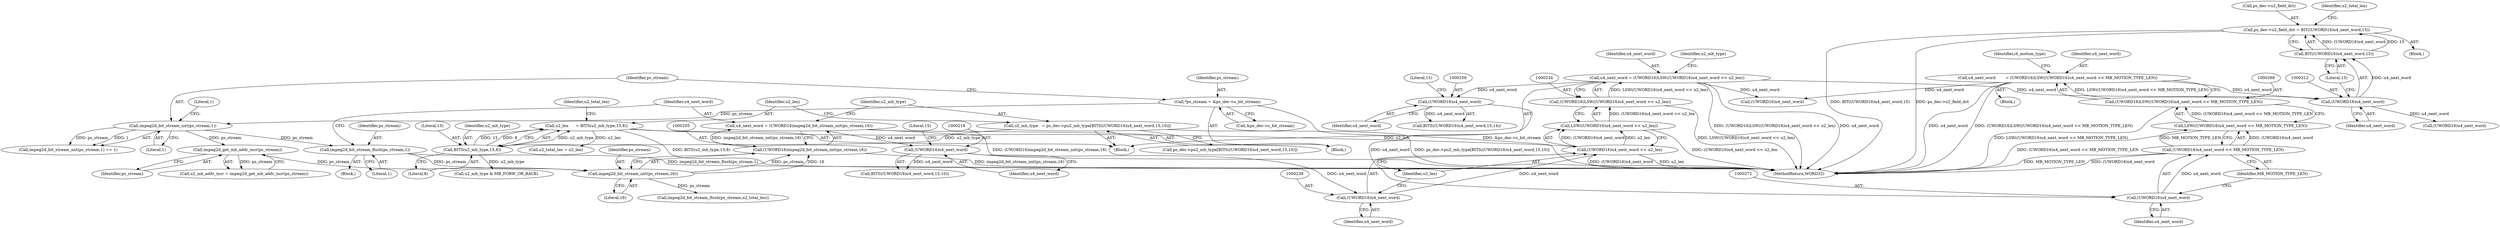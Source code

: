 digraph "0_Android_58a6822d7140137ce957c6d2fc20bae1374186c1_0@pointer" {
"1000306" [label="(Call,ps_dec->u2_field_dct = BIT((UWORD16)u4_next_word,15))"];
"1000310" [label="(Call,BIT((UWORD16)u4_next_word,15))"];
"1000311" [label="(Call,(UWORD16)u4_next_word)"];
"1000265" [label="(Call,u4_next_word        = (UWORD16)LSW((UWORD16)u4_next_word << MB_MOTION_TYPE_LEN))"];
"1000267" [label="(Call,(UWORD16)LSW((UWORD16)u4_next_word << MB_MOTION_TYPE_LEN))"];
"1000269" [label="(Call,LSW((UWORD16)u4_next_word << MB_MOTION_TYPE_LEN))"];
"1000270" [label="(Call,(UWORD16)u4_next_word << MB_MOTION_TYPE_LEN)"];
"1000271" [label="(Call,(UWORD16)u4_next_word)"];
"1000257" [label="(Call,(UWORD16)u4_next_word)"];
"1000231" [label="(Call,u4_next_word = (UWORD16)LSW((UWORD16)u4_next_word << u2_len))"];
"1000233" [label="(Call,(UWORD16)LSW((UWORD16)u4_next_word << u2_len))"];
"1000235" [label="(Call,LSW((UWORD16)u4_next_word << u2_len))"];
"1000236" [label="(Call,(UWORD16)u4_next_word << u2_len)"];
"1000237" [label="(Call,(UWORD16)u4_next_word)"];
"1000217" [label="(Call,(UWORD16)u4_next_word)"];
"1000202" [label="(Call,u4_next_word = (UWORD16)impeg2d_bit_stream_nxt(ps_stream,16))"];
"1000204" [label="(Call,(UWORD16)impeg2d_bit_stream_nxt(ps_stream,16))"];
"1000206" [label="(Call,impeg2d_bit_stream_nxt(ps_stream,16))"];
"1000155" [label="(Call,impeg2d_bit_stream_flush(ps_stream,1))"];
"1000150" [label="(Call,impeg2d_bit_stream_nxt(ps_stream,1))"];
"1000136" [label="(Call,*ps_stream = &ps_dec->s_bit_stream)"];
"1000162" [label="(Call,impeg2d_get_mb_addr_incr(ps_stream))"];
"1000222" [label="(Call,u2_len      = BITS(u2_mb_type,15,8))"];
"1000224" [label="(Call,BITS(u2_mb_type,15,8))"];
"1000210" [label="(Call,u2_mb_type   = ps_dec->pu2_mb_type[BITS((UWORD16)u4_next_word,15,10)])"];
"1000160" [label="(Call,u2_mb_addr_incr = impeg2d_get_mb_addr_incr(ps_stream))"];
"1000212" [label="(Call,ps_dec->pu2_mb_type[BITS((UWORD16)u4_next_word,15,10)])"];
"1000203" [label="(Identifier,u4_next_word)"];
"1000239" [label="(Identifier,u4_next_word)"];
"1000313" [label="(Identifier,u4_next_word)"];
"1000163" [label="(Identifier,ps_stream)"];
"1000138" [label="(Call,&ps_dec->s_bit_stream)"];
"1000231" [label="(Call,u4_next_word = (UWORD16)LSW((UWORD16)u4_next_word << u2_len))"];
"1000240" [label="(Identifier,u2_len)"];
"1000208" [label="(Literal,16)"];
"1000276" [label="(Identifier,i4_motion_type)"];
"1000136" [label="(Call,*ps_stream = &ps_dec->s_bit_stream)"];
"1000151" [label="(Identifier,ps_stream)"];
"1000206" [label="(Call,impeg2d_bit_stream_nxt(ps_stream,16))"];
"1000137" [label="(Identifier,ps_stream)"];
"1000324" [label="(Call,(UWORD16)u4_next_word)"];
"1000271" [label="(Call,(UWORD16)u4_next_word)"];
"1000229" [label="(Identifier,u2_total_len)"];
"1000270" [label="(Call,(UWORD16)u4_next_word << MB_MOTION_TYPE_LEN)"];
"1000260" [label="(Literal,15)"];
"1000236" [label="(Call,(UWORD16)u4_next_word << u2_len)"];
"1000222" [label="(Call,u2_len      = BITS(u2_mb_type,15,8))"];
"1000244" [label="(Call,u2_mb_type & MB_FORW_OR_BACK)"];
"1000310" [label="(Call,BIT((UWORD16)u4_next_word,15))"];
"1000157" [label="(Literal,1)"];
"1000314" [label="(Literal,15)"];
"1000233" [label="(Call,(UWORD16)LSW((UWORD16)u4_next_word << u2_len))"];
"1000153" [label="(Literal,1)"];
"1000273" [label="(Identifier,u4_next_word)"];
"1000210" [label="(Call,u2_mb_type   = ps_dec->pu2_mb_type[BITS((UWORD16)u4_next_word,15,10)])"];
"1000216" [label="(Call,BITS((UWORD16)u4_next_word,15,10))"];
"1000219" [label="(Identifier,u4_next_word)"];
"1000337" [label="(Call,(UWORD16)u4_next_word)"];
"1000274" [label="(Identifier,MB_MOTION_TYPE_LEN)"];
"1000207" [label="(Identifier,ps_stream)"];
"1000232" [label="(Identifier,u4_next_word)"];
"1000154" [label="(Block,)"];
"1000162" [label="(Call,impeg2d_get_mb_addr_incr(ps_stream))"];
"1000265" [label="(Call,u4_next_word        = (UWORD16)LSW((UWORD16)u4_next_word << MB_MOTION_TYPE_LEN))"];
"1000550" [label="(MethodReturn,WORD32)"];
"1000269" [label="(Call,LSW((UWORD16)u4_next_word << MB_MOTION_TYPE_LEN))"];
"1000202" [label="(Call,u4_next_word = (UWORD16)impeg2d_bit_stream_nxt(ps_stream,16))"];
"1000307" [label="(Call,ps_dec->u2_field_dct)"];
"1000217" [label="(Call,(UWORD16)u4_next_word)"];
"1000316" [label="(Identifier,u2_total_len)"];
"1000305" [label="(Block,)"];
"1000149" [label="(Call,impeg2d_bit_stream_nxt(ps_stream,1) == 1)"];
"1000228" [label="(Call,u2_total_len = u2_len)"];
"1000235" [label="(Call,LSW((UWORD16)u4_next_word << u2_len))"];
"1000150" [label="(Call,impeg2d_bit_stream_nxt(ps_stream,1))"];
"1000256" [label="(Call,BITS((UWORD16)u4_next_word,15,14))"];
"1000152" [label="(Literal,1)"];
"1000237" [label="(Call,(UWORD16)u4_next_word)"];
"1000211" [label="(Identifier,u2_mb_type)"];
"1000311" [label="(Call,(UWORD16)u4_next_word)"];
"1000227" [label="(Literal,8)"];
"1000259" [label="(Identifier,u4_next_word)"];
"1000245" [label="(Identifier,u2_mb_type)"];
"1000225" [label="(Identifier,u2_mb_type)"];
"1000224" [label="(Call,BITS(u2_mb_type,15,8))"];
"1000226" [label="(Literal,15)"];
"1000220" [label="(Literal,15)"];
"1000209" [label="(Block,)"];
"1000156" [label="(Identifier,ps_stream)"];
"1000223" [label="(Identifier,u2_len)"];
"1000134" [label="(Block,)"];
"1000155" [label="(Call,impeg2d_bit_stream_flush(ps_stream,1))"];
"1000267" [label="(Call,(UWORD16)LSW((UWORD16)u4_next_word << MB_MOTION_TYPE_LEN))"];
"1000204" [label="(Call,(UWORD16)impeg2d_bit_stream_nxt(ps_stream,16))"];
"1000359" [label="(Call,impeg2d_bit_stream_flush(ps_stream,u2_total_len))"];
"1000257" [label="(Call,(UWORD16)u4_next_word)"];
"1000306" [label="(Call,ps_dec->u2_field_dct = BIT((UWORD16)u4_next_word,15))"];
"1000250" [label="(Block,)"];
"1000266" [label="(Identifier,u4_next_word)"];
"1000306" -> "1000305"  [label="AST: "];
"1000306" -> "1000310"  [label="CFG: "];
"1000307" -> "1000306"  [label="AST: "];
"1000310" -> "1000306"  [label="AST: "];
"1000316" -> "1000306"  [label="CFG: "];
"1000306" -> "1000550"  [label="DDG: BIT((UWORD16)u4_next_word,15)"];
"1000306" -> "1000550"  [label="DDG: ps_dec->u2_field_dct"];
"1000310" -> "1000306"  [label="DDG: (UWORD16)u4_next_word"];
"1000310" -> "1000306"  [label="DDG: 15"];
"1000310" -> "1000314"  [label="CFG: "];
"1000311" -> "1000310"  [label="AST: "];
"1000314" -> "1000310"  [label="AST: "];
"1000311" -> "1000310"  [label="DDG: u4_next_word"];
"1000311" -> "1000313"  [label="CFG: "];
"1000312" -> "1000311"  [label="AST: "];
"1000313" -> "1000311"  [label="AST: "];
"1000314" -> "1000311"  [label="CFG: "];
"1000265" -> "1000311"  [label="DDG: u4_next_word"];
"1000231" -> "1000311"  [label="DDG: u4_next_word"];
"1000311" -> "1000324"  [label="DDG: u4_next_word"];
"1000265" -> "1000250"  [label="AST: "];
"1000265" -> "1000267"  [label="CFG: "];
"1000266" -> "1000265"  [label="AST: "];
"1000267" -> "1000265"  [label="AST: "];
"1000276" -> "1000265"  [label="CFG: "];
"1000265" -> "1000550"  [label="DDG: (UWORD16)LSW((UWORD16)u4_next_word << MB_MOTION_TYPE_LEN)"];
"1000265" -> "1000550"  [label="DDG: u4_next_word"];
"1000267" -> "1000265"  [label="DDG: LSW((UWORD16)u4_next_word << MB_MOTION_TYPE_LEN)"];
"1000265" -> "1000337"  [label="DDG: u4_next_word"];
"1000267" -> "1000269"  [label="CFG: "];
"1000268" -> "1000267"  [label="AST: "];
"1000269" -> "1000267"  [label="AST: "];
"1000267" -> "1000550"  [label="DDG: LSW((UWORD16)u4_next_word << MB_MOTION_TYPE_LEN)"];
"1000269" -> "1000267"  [label="DDG: (UWORD16)u4_next_word << MB_MOTION_TYPE_LEN"];
"1000269" -> "1000270"  [label="CFG: "];
"1000270" -> "1000269"  [label="AST: "];
"1000269" -> "1000550"  [label="DDG: (UWORD16)u4_next_word << MB_MOTION_TYPE_LEN"];
"1000270" -> "1000269"  [label="DDG: (UWORD16)u4_next_word"];
"1000270" -> "1000269"  [label="DDG: MB_MOTION_TYPE_LEN"];
"1000270" -> "1000274"  [label="CFG: "];
"1000271" -> "1000270"  [label="AST: "];
"1000274" -> "1000270"  [label="AST: "];
"1000270" -> "1000550"  [label="DDG: MB_MOTION_TYPE_LEN"];
"1000270" -> "1000550"  [label="DDG: (UWORD16)u4_next_word"];
"1000271" -> "1000270"  [label="DDG: u4_next_word"];
"1000271" -> "1000273"  [label="CFG: "];
"1000272" -> "1000271"  [label="AST: "];
"1000273" -> "1000271"  [label="AST: "];
"1000274" -> "1000271"  [label="CFG: "];
"1000257" -> "1000271"  [label="DDG: u4_next_word"];
"1000257" -> "1000256"  [label="AST: "];
"1000257" -> "1000259"  [label="CFG: "];
"1000258" -> "1000257"  [label="AST: "];
"1000259" -> "1000257"  [label="AST: "];
"1000260" -> "1000257"  [label="CFG: "];
"1000257" -> "1000256"  [label="DDG: u4_next_word"];
"1000231" -> "1000257"  [label="DDG: u4_next_word"];
"1000231" -> "1000209"  [label="AST: "];
"1000231" -> "1000233"  [label="CFG: "];
"1000232" -> "1000231"  [label="AST: "];
"1000233" -> "1000231"  [label="AST: "];
"1000245" -> "1000231"  [label="CFG: "];
"1000231" -> "1000550"  [label="DDG: (UWORD16)LSW((UWORD16)u4_next_word << u2_len)"];
"1000231" -> "1000550"  [label="DDG: u4_next_word"];
"1000233" -> "1000231"  [label="DDG: LSW((UWORD16)u4_next_word << u2_len)"];
"1000231" -> "1000337"  [label="DDG: u4_next_word"];
"1000233" -> "1000235"  [label="CFG: "];
"1000234" -> "1000233"  [label="AST: "];
"1000235" -> "1000233"  [label="AST: "];
"1000233" -> "1000550"  [label="DDG: LSW((UWORD16)u4_next_word << u2_len)"];
"1000235" -> "1000233"  [label="DDG: (UWORD16)u4_next_word << u2_len"];
"1000235" -> "1000236"  [label="CFG: "];
"1000236" -> "1000235"  [label="AST: "];
"1000235" -> "1000550"  [label="DDG: (UWORD16)u4_next_word << u2_len"];
"1000236" -> "1000235"  [label="DDG: (UWORD16)u4_next_word"];
"1000236" -> "1000235"  [label="DDG: u2_len"];
"1000236" -> "1000240"  [label="CFG: "];
"1000237" -> "1000236"  [label="AST: "];
"1000240" -> "1000236"  [label="AST: "];
"1000236" -> "1000550"  [label="DDG: (UWORD16)u4_next_word"];
"1000236" -> "1000550"  [label="DDG: u2_len"];
"1000237" -> "1000236"  [label="DDG: u4_next_word"];
"1000222" -> "1000236"  [label="DDG: u2_len"];
"1000237" -> "1000239"  [label="CFG: "];
"1000238" -> "1000237"  [label="AST: "];
"1000239" -> "1000237"  [label="AST: "];
"1000240" -> "1000237"  [label="CFG: "];
"1000217" -> "1000237"  [label="DDG: u4_next_word"];
"1000217" -> "1000216"  [label="AST: "];
"1000217" -> "1000219"  [label="CFG: "];
"1000218" -> "1000217"  [label="AST: "];
"1000219" -> "1000217"  [label="AST: "];
"1000220" -> "1000217"  [label="CFG: "];
"1000217" -> "1000216"  [label="DDG: u4_next_word"];
"1000202" -> "1000217"  [label="DDG: u4_next_word"];
"1000202" -> "1000134"  [label="AST: "];
"1000202" -> "1000204"  [label="CFG: "];
"1000203" -> "1000202"  [label="AST: "];
"1000204" -> "1000202"  [label="AST: "];
"1000211" -> "1000202"  [label="CFG: "];
"1000202" -> "1000550"  [label="DDG: (UWORD16)impeg2d_bit_stream_nxt(ps_stream,16)"];
"1000204" -> "1000202"  [label="DDG: impeg2d_bit_stream_nxt(ps_stream,16)"];
"1000204" -> "1000206"  [label="CFG: "];
"1000205" -> "1000204"  [label="AST: "];
"1000206" -> "1000204"  [label="AST: "];
"1000204" -> "1000550"  [label="DDG: impeg2d_bit_stream_nxt(ps_stream,16)"];
"1000206" -> "1000204"  [label="DDG: ps_stream"];
"1000206" -> "1000204"  [label="DDG: 16"];
"1000206" -> "1000208"  [label="CFG: "];
"1000207" -> "1000206"  [label="AST: "];
"1000208" -> "1000206"  [label="AST: "];
"1000155" -> "1000206"  [label="DDG: ps_stream"];
"1000162" -> "1000206"  [label="DDG: ps_stream"];
"1000206" -> "1000359"  [label="DDG: ps_stream"];
"1000155" -> "1000154"  [label="AST: "];
"1000155" -> "1000157"  [label="CFG: "];
"1000156" -> "1000155"  [label="AST: "];
"1000157" -> "1000155"  [label="AST: "];
"1000203" -> "1000155"  [label="CFG: "];
"1000155" -> "1000550"  [label="DDG: impeg2d_bit_stream_flush(ps_stream,1)"];
"1000150" -> "1000155"  [label="DDG: ps_stream"];
"1000150" -> "1000149"  [label="AST: "];
"1000150" -> "1000152"  [label="CFG: "];
"1000151" -> "1000150"  [label="AST: "];
"1000152" -> "1000150"  [label="AST: "];
"1000153" -> "1000150"  [label="CFG: "];
"1000150" -> "1000149"  [label="DDG: ps_stream"];
"1000150" -> "1000149"  [label="DDG: 1"];
"1000136" -> "1000150"  [label="DDG: ps_stream"];
"1000150" -> "1000162"  [label="DDG: ps_stream"];
"1000136" -> "1000134"  [label="AST: "];
"1000136" -> "1000138"  [label="CFG: "];
"1000137" -> "1000136"  [label="AST: "];
"1000138" -> "1000136"  [label="AST: "];
"1000151" -> "1000136"  [label="CFG: "];
"1000136" -> "1000550"  [label="DDG: &ps_dec->s_bit_stream"];
"1000162" -> "1000160"  [label="AST: "];
"1000162" -> "1000163"  [label="CFG: "];
"1000163" -> "1000162"  [label="AST: "];
"1000160" -> "1000162"  [label="CFG: "];
"1000162" -> "1000160"  [label="DDG: ps_stream"];
"1000222" -> "1000209"  [label="AST: "];
"1000222" -> "1000224"  [label="CFG: "];
"1000223" -> "1000222"  [label="AST: "];
"1000224" -> "1000222"  [label="AST: "];
"1000229" -> "1000222"  [label="CFG: "];
"1000222" -> "1000550"  [label="DDG: BITS(u2_mb_type,15,8)"];
"1000224" -> "1000222"  [label="DDG: u2_mb_type"];
"1000224" -> "1000222"  [label="DDG: 15"];
"1000224" -> "1000222"  [label="DDG: 8"];
"1000222" -> "1000228"  [label="DDG: u2_len"];
"1000224" -> "1000227"  [label="CFG: "];
"1000225" -> "1000224"  [label="AST: "];
"1000226" -> "1000224"  [label="AST: "];
"1000227" -> "1000224"  [label="AST: "];
"1000210" -> "1000224"  [label="DDG: u2_mb_type"];
"1000224" -> "1000244"  [label="DDG: u2_mb_type"];
"1000210" -> "1000209"  [label="AST: "];
"1000210" -> "1000212"  [label="CFG: "];
"1000211" -> "1000210"  [label="AST: "];
"1000212" -> "1000210"  [label="AST: "];
"1000223" -> "1000210"  [label="CFG: "];
"1000210" -> "1000550"  [label="DDG: ps_dec->pu2_mb_type[BITS((UWORD16)u4_next_word,15,10)]"];
}
